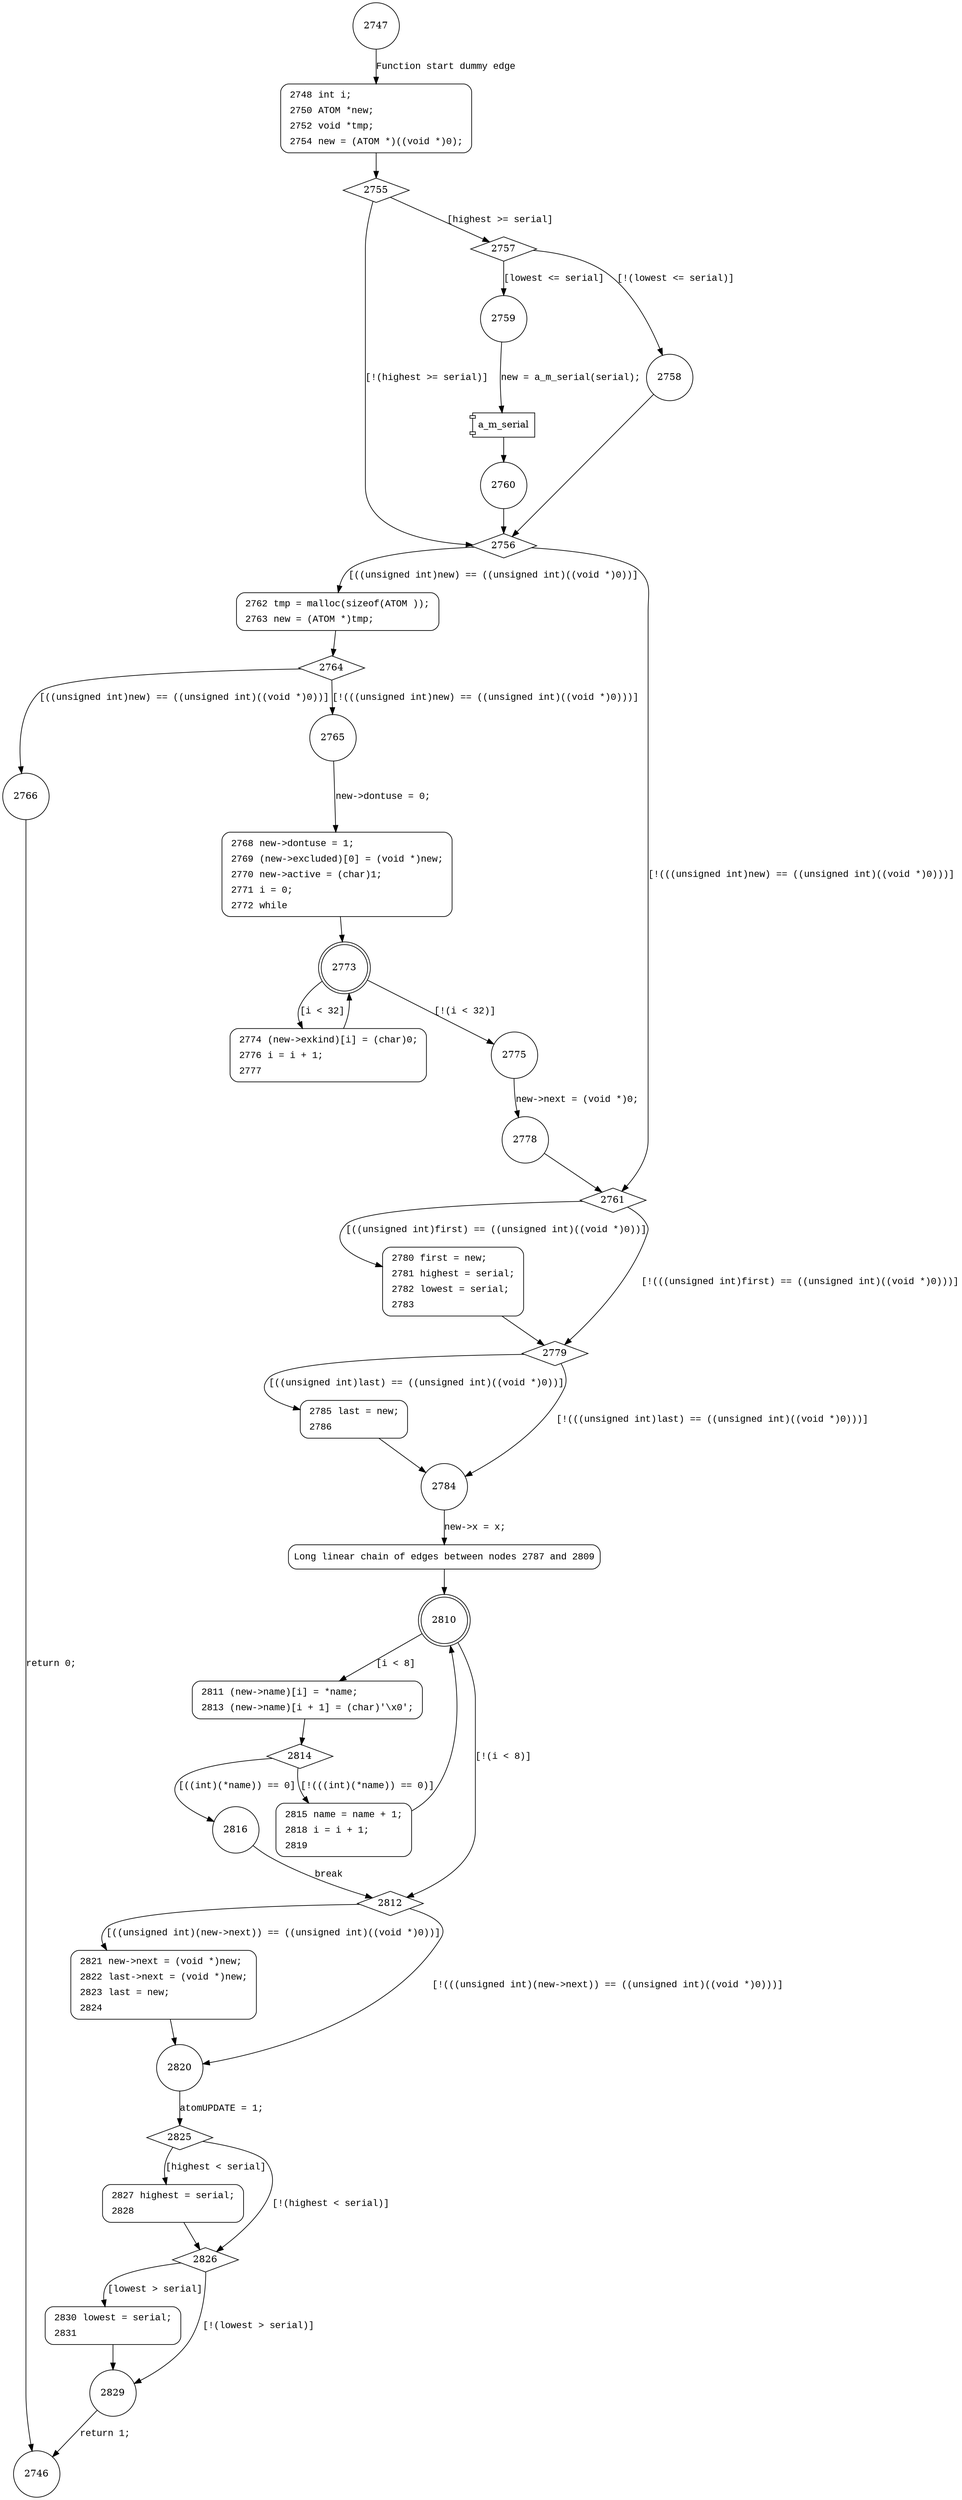 digraph atom {
2747 [shape="circle"]
2748 [shape="circle"]
2755 [shape="diamond"]
2756 [shape="diamond"]
2757 [shape="diamond"]
2758 [shape="circle"]
2759 [shape="circle"]
2760 [shape="circle"]
2761 [shape="diamond"]
2762 [shape="circle"]
2764 [shape="diamond"]
2765 [shape="circle"]
2766 [shape="circle"]
2768 [shape="circle"]
2773 [shape="doublecircle"]
2775 [shape="circle"]
2774 [shape="circle"]
2778 [shape="circle"]
2779 [shape="diamond"]
2780 [shape="circle"]
2784 [shape="circle"]
2785 [shape="circle"]
2787 [shape="circle"]
2810 [shape="doublecircle"]
2812 [shape="diamond"]
2811 [shape="circle"]
2814 [shape="diamond"]
2815 [shape="circle"]
2816 [shape="circle"]
2820 [shape="circle"]
2821 [shape="circle"]
2825 [shape="diamond"]
2826 [shape="diamond"]
2827 [shape="circle"]
2829 [shape="circle"]
2830 [shape="circle"]
2746 [shape="circle"]
2748 [style="filled,bold" penwidth="1" fillcolor="white" fontname="Courier New" shape="Mrecord" label=<<table border="0" cellborder="0" cellpadding="3" bgcolor="white"><tr><td align="right">2748</td><td align="left">int i;</td></tr><tr><td align="right">2750</td><td align="left">ATOM *new;</td></tr><tr><td align="right">2752</td><td align="left">void *tmp;</td></tr><tr><td align="right">2754</td><td align="left">new = (ATOM *)((void *)0);</td></tr></table>>]
2748 -> 2755[label=""]
2762 [style="filled,bold" penwidth="1" fillcolor="white" fontname="Courier New" shape="Mrecord" label=<<table border="0" cellborder="0" cellpadding="3" bgcolor="white"><tr><td align="right">2762</td><td align="left">tmp = malloc(sizeof(ATOM ));</td></tr><tr><td align="right">2763</td><td align="left">new = (ATOM *)tmp;</td></tr></table>>]
2762 -> 2764[label=""]
2768 [style="filled,bold" penwidth="1" fillcolor="white" fontname="Courier New" shape="Mrecord" label=<<table border="0" cellborder="0" cellpadding="3" bgcolor="white"><tr><td align="right">2768</td><td align="left">new-&gt;dontuse = 1;</td></tr><tr><td align="right">2769</td><td align="left">(new-&gt;excluded)[0] = (void *)new;</td></tr><tr><td align="right">2770</td><td align="left">new-&gt;active = (char)1;</td></tr><tr><td align="right">2771</td><td align="left">i = 0;</td></tr><tr><td align="right">2772</td><td align="left">while</td></tr></table>>]
2768 -> 2773[label=""]
2774 [style="filled,bold" penwidth="1" fillcolor="white" fontname="Courier New" shape="Mrecord" label=<<table border="0" cellborder="0" cellpadding="3" bgcolor="white"><tr><td align="right">2774</td><td align="left">(new-&gt;exkind)[i] = (char)0;</td></tr><tr><td align="right">2776</td><td align="left">i = i + 1;</td></tr><tr><td align="right">2777</td><td align="left"></td></tr></table>>]
2774 -> 2773[label=""]
2780 [style="filled,bold" penwidth="1" fillcolor="white" fontname="Courier New" shape="Mrecord" label=<<table border="0" cellborder="0" cellpadding="3" bgcolor="white"><tr><td align="right">2780</td><td align="left">first = new;</td></tr><tr><td align="right">2781</td><td align="left">highest = serial;</td></tr><tr><td align="right">2782</td><td align="left">lowest = serial;</td></tr><tr><td align="right">2783</td><td align="left"></td></tr></table>>]
2780 -> 2779[label=""]
2785 [style="filled,bold" penwidth="1" fillcolor="white" fontname="Courier New" shape="Mrecord" label=<<table border="0" cellborder="0" cellpadding="3" bgcolor="white"><tr><td align="right">2785</td><td align="left">last = new;</td></tr><tr><td align="right">2786</td><td align="left"></td></tr></table>>]
2785 -> 2784[label=""]
2787 [style="filled,bold" penwidth="1" fillcolor="white" fontname="Courier New" shape="Mrecord" label="Long linear chain of edges between nodes 2787 and 2809"]
2787 -> 2810[label=""]
2811 [style="filled,bold" penwidth="1" fillcolor="white" fontname="Courier New" shape="Mrecord" label=<<table border="0" cellborder="0" cellpadding="3" bgcolor="white"><tr><td align="right">2811</td><td align="left">(new-&gt;name)[i] = *name;</td></tr><tr><td align="right">2813</td><td align="left">(new-&gt;name)[i + 1] = (char)'\x0';</td></tr></table>>]
2811 -> 2814[label=""]
2821 [style="filled,bold" penwidth="1" fillcolor="white" fontname="Courier New" shape="Mrecord" label=<<table border="0" cellborder="0" cellpadding="3" bgcolor="white"><tr><td align="right">2821</td><td align="left">new-&gt;next = (void *)new;</td></tr><tr><td align="right">2822</td><td align="left">last-&gt;next = (void *)new;</td></tr><tr><td align="right">2823</td><td align="left">last = new;</td></tr><tr><td align="right">2824</td><td align="left"></td></tr></table>>]
2821 -> 2820[label=""]
2827 [style="filled,bold" penwidth="1" fillcolor="white" fontname="Courier New" shape="Mrecord" label=<<table border="0" cellborder="0" cellpadding="3" bgcolor="white"><tr><td align="right">2827</td><td align="left">highest = serial;</td></tr><tr><td align="right">2828</td><td align="left"></td></tr></table>>]
2827 -> 2826[label=""]
2830 [style="filled,bold" penwidth="1" fillcolor="white" fontname="Courier New" shape="Mrecord" label=<<table border="0" cellborder="0" cellpadding="3" bgcolor="white"><tr><td align="right">2830</td><td align="left">lowest = serial;</td></tr><tr><td align="right">2831</td><td align="left"></td></tr></table>>]
2830 -> 2829[label=""]
2815 [style="filled,bold" penwidth="1" fillcolor="white" fontname="Courier New" shape="Mrecord" label=<<table border="0" cellborder="0" cellpadding="3" bgcolor="white"><tr><td align="right">2815</td><td align="left">name = name + 1;</td></tr><tr><td align="right">2818</td><td align="left">i = i + 1;</td></tr><tr><td align="right">2819</td><td align="left"></td></tr></table>>]
2815 -> 2810[label=""]
2747 -> 2748 [label="Function start dummy edge" fontname="Courier New"]
2755 -> 2756 [label="[!(highest >= serial)]" fontname="Courier New"]
2755 -> 2757 [label="[highest >= serial]" fontname="Courier New"]
2757 -> 2758 [label="[!(lowest <= serial)]" fontname="Courier New"]
2757 -> 2759 [label="[lowest <= serial]" fontname="Courier New"]
100375 [shape="component" label="a_m_serial"]
2759 -> 100375 [label="new = a_m_serial(serial);" fontname="Courier New"]
100375 -> 2760 [label="" fontname="Courier New"]
2756 -> 2761 [label="[!(((unsigned int)new) == ((unsigned int)((void *)0)))]" fontname="Courier New"]
2756 -> 2762 [label="[((unsigned int)new) == ((unsigned int)((void *)0))]" fontname="Courier New"]
2764 -> 2765 [label="[!(((unsigned int)new) == ((unsigned int)((void *)0)))]" fontname="Courier New"]
2764 -> 2766 [label="[((unsigned int)new) == ((unsigned int)((void *)0))]" fontname="Courier New"]
2765 -> 2768 [label="new->dontuse = 0;" fontname="Courier New"]
2773 -> 2775 [label="[!(i < 32)]" fontname="Courier New"]
2773 -> 2774 [label="[i < 32]" fontname="Courier New"]
2775 -> 2778 [label="new->next = (void *)0;" fontname="Courier New"]
2761 -> 2779 [label="[!(((unsigned int)first) == ((unsigned int)((void *)0)))]" fontname="Courier New"]
2761 -> 2780 [label="[((unsigned int)first) == ((unsigned int)((void *)0))]" fontname="Courier New"]
2779 -> 2784 [label="[!(((unsigned int)last) == ((unsigned int)((void *)0)))]" fontname="Courier New"]
2779 -> 2785 [label="[((unsigned int)last) == ((unsigned int)((void *)0))]" fontname="Courier New"]
2784 -> 2787 [label="new->x = x;" fontname="Courier New"]
2810 -> 2812 [label="[!(i < 8)]" fontname="Courier New"]
2810 -> 2811 [label="[i < 8]" fontname="Courier New"]
2814 -> 2815 [label="[!(((int)(*name)) == 0)]" fontname="Courier New"]
2814 -> 2816 [label="[((int)(*name)) == 0]" fontname="Courier New"]
2812 -> 2820 [label="[!(((unsigned int)(new->next)) == ((unsigned int)((void *)0)))]" fontname="Courier New"]
2812 -> 2821 [label="[((unsigned int)(new->next)) == ((unsigned int)((void *)0))]" fontname="Courier New"]
2820 -> 2825 [label="atomUPDATE = 1;" fontname="Courier New"]
2825 -> 2826 [label="[!(highest < serial)]" fontname="Courier New"]
2825 -> 2827 [label="[highest < serial]" fontname="Courier New"]
2826 -> 2829 [label="[!(lowest > serial)]" fontname="Courier New"]
2826 -> 2830 [label="[lowest > serial]" fontname="Courier New"]
2829 -> 2746 [label="return 1;" fontname="Courier New"]
2758 -> 2756 [label="" fontname="Courier New"]
2760 -> 2756 [label="" fontname="Courier New"]
2766 -> 2746 [label="return 0;" fontname="Courier New"]
2778 -> 2761 [label="" fontname="Courier New"]
2816 -> 2812 [label="break" fontname="Courier New"]
}